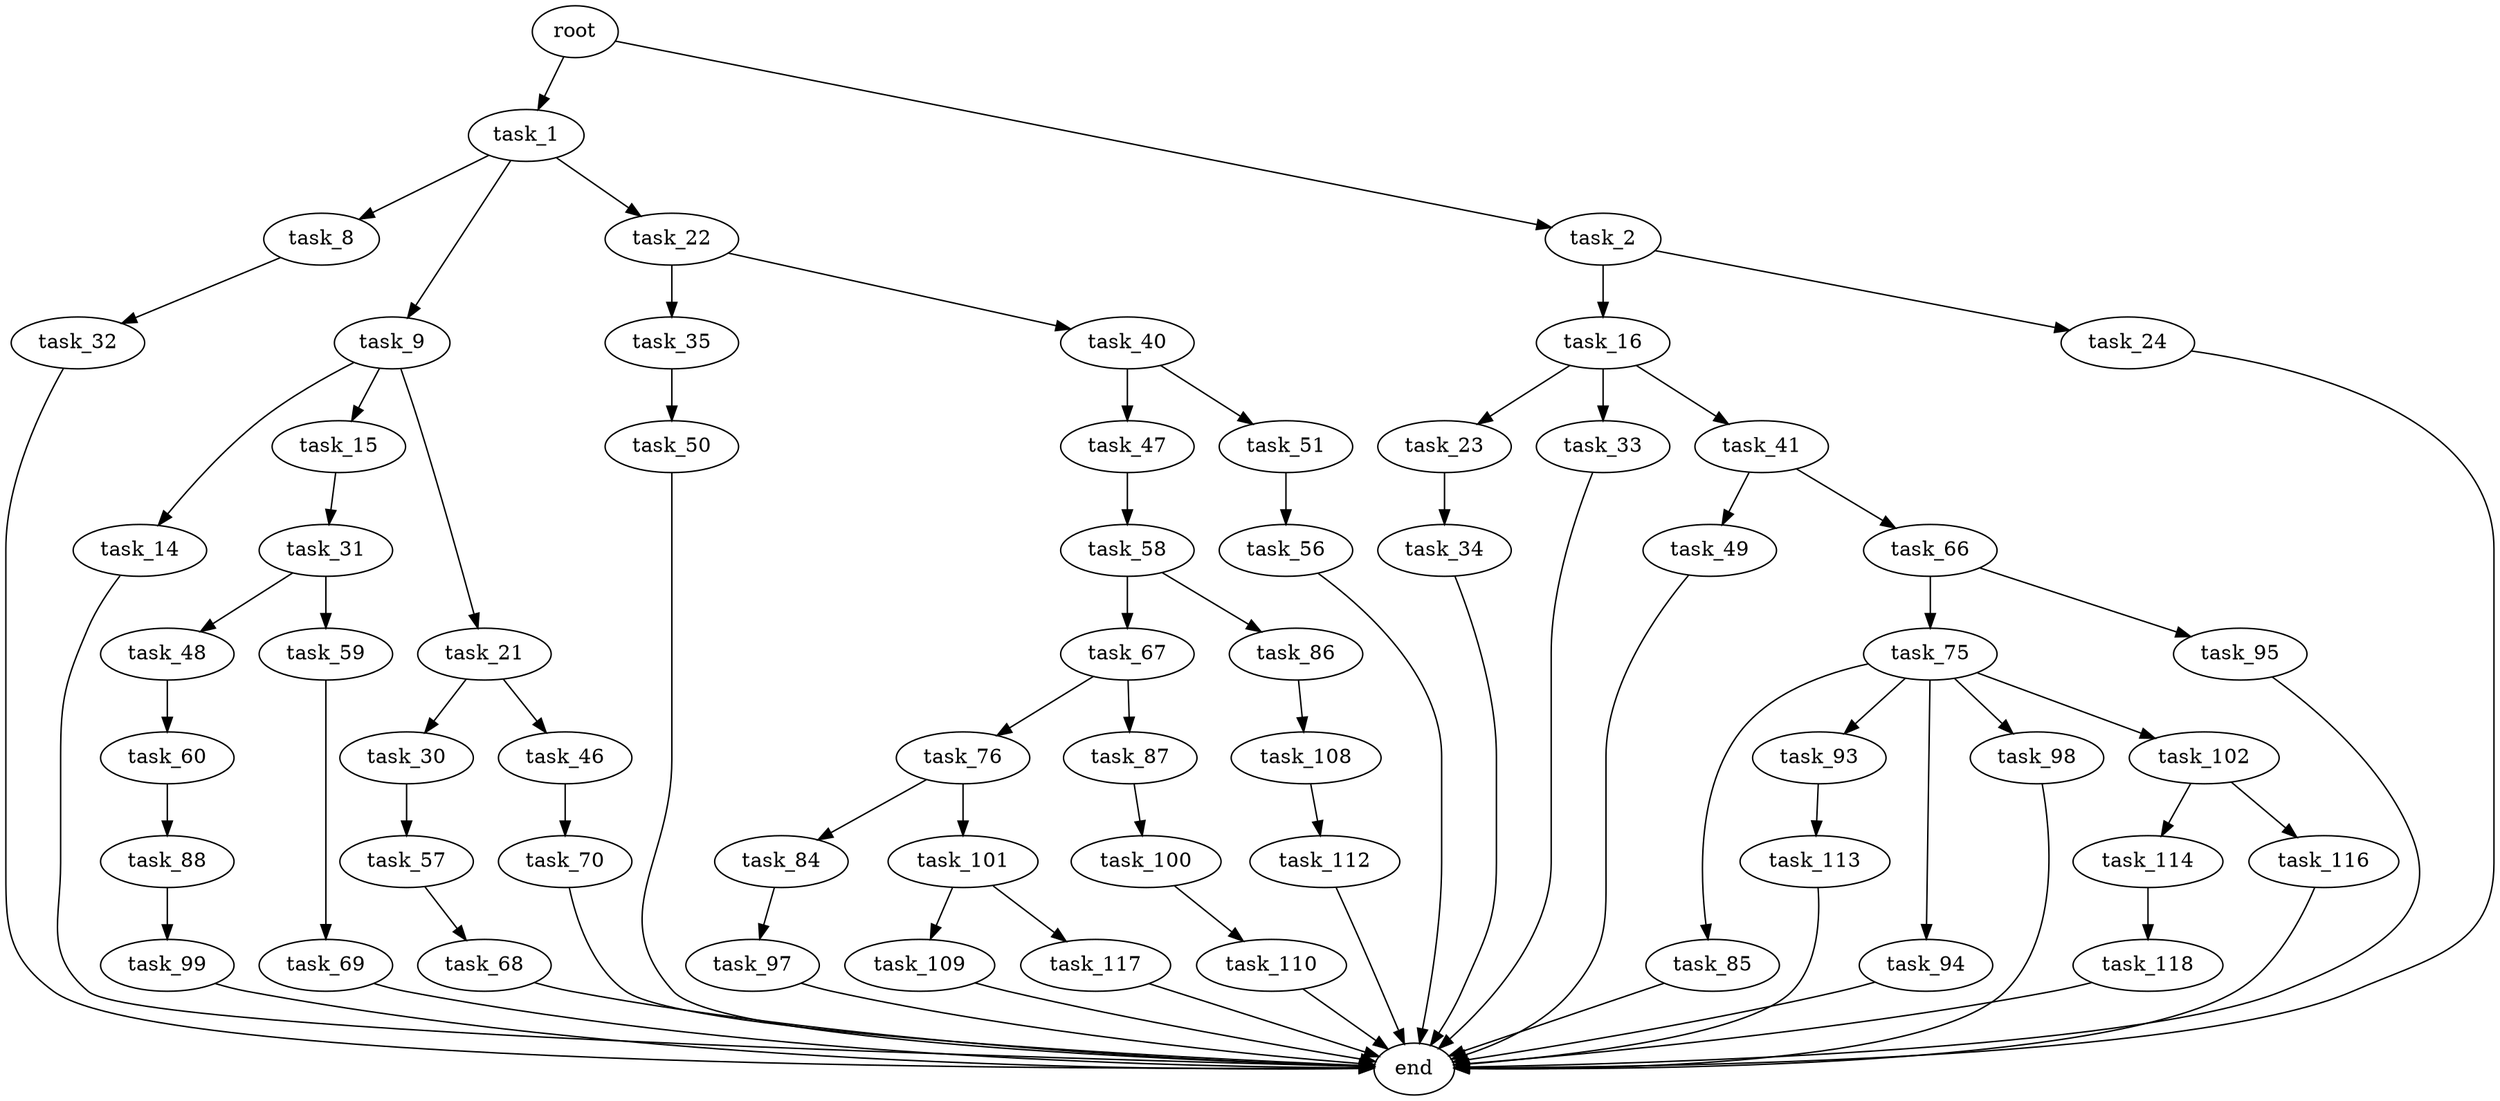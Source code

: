 digraph G {
  root [size="0.000000"];
  task_1 [size="68719476736.000000"];
  task_2 [size="4697146684.000000"];
  task_8 [size="17146121762.000000"];
  task_9 [size="41644528667.000000"];
  task_14 [size="782757789696.000000"];
  task_15 [size="231928233984.000000"];
  task_16 [size="15002282062.000000"];
  task_21 [size="1074833781266.000000"];
  task_22 [size="549755813888.000000"];
  task_23 [size="262415816958.000000"];
  task_24 [size="2505575018.000000"];
  task_30 [size="549755813888.000000"];
  task_31 [size="11935564895.000000"];
  task_32 [size="368293445632.000000"];
  task_33 [size="359513144642.000000"];
  task_34 [size="782757789696.000000"];
  task_35 [size="68719476736.000000"];
  task_40 [size="21222467537.000000"];
  task_41 [size="3248905022.000000"];
  task_46 [size="26641087053.000000"];
  task_47 [size="549755813888.000000"];
  task_48 [size="3682309379.000000"];
  task_49 [size="11614496633.000000"];
  task_50 [size="8589934592.000000"];
  task_51 [size="213395825338.000000"];
  task_56 [size="20353699910.000000"];
  task_57 [size="3016483953.000000"];
  task_58 [size="8589934592.000000"];
  task_59 [size="1641119862.000000"];
  task_60 [size="27933739258.000000"];
  task_66 [size="661517513379.000000"];
  task_67 [size="26024984482.000000"];
  task_68 [size="782757789696.000000"];
  task_69 [size="782757789696.000000"];
  task_70 [size="68719476736.000000"];
  task_75 [size="253900083438.000000"];
  task_76 [size="10622218366.000000"];
  task_84 [size="7897413816.000000"];
  task_85 [size="38263405239.000000"];
  task_86 [size="327372899035.000000"];
  task_87 [size="134217728000.000000"];
  task_88 [size="549755813888.000000"];
  task_93 [size="134217728000.000000"];
  task_94 [size="549755813888.000000"];
  task_95 [size="116169840135.000000"];
  task_97 [size="708422417638.000000"];
  task_98 [size="68719476736.000000"];
  task_99 [size="670016393880.000000"];
  task_100 [size="134217728000.000000"];
  task_101 [size="45182310691.000000"];
  task_102 [size="42136950341.000000"];
  task_108 [size="2693585572.000000"];
  task_109 [size="68719476736.000000"];
  task_110 [size="244525056587.000000"];
  task_112 [size="5573565257.000000"];
  task_113 [size="31198227214.000000"];
  task_114 [size="4692105091.000000"];
  task_116 [size="10940622334.000000"];
  task_117 [size="231928233984.000000"];
  task_118 [size="5245217153.000000"];
  end [size="0.000000"];

  root -> task_1 [size="1.000000"];
  root -> task_2 [size="1.000000"];
  task_1 -> task_8 [size="134217728.000000"];
  task_1 -> task_9 [size="134217728.000000"];
  task_1 -> task_22 [size="134217728.000000"];
  task_2 -> task_16 [size="536870912.000000"];
  task_2 -> task_24 [size="536870912.000000"];
  task_8 -> task_32 [size="301989888.000000"];
  task_9 -> task_14 [size="33554432.000000"];
  task_9 -> task_15 [size="33554432.000000"];
  task_9 -> task_21 [size="33554432.000000"];
  task_14 -> end [size="1.000000"];
  task_15 -> task_31 [size="301989888.000000"];
  task_16 -> task_23 [size="536870912.000000"];
  task_16 -> task_33 [size="536870912.000000"];
  task_16 -> task_41 [size="536870912.000000"];
  task_21 -> task_30 [size="679477248.000000"];
  task_21 -> task_46 [size="679477248.000000"];
  task_22 -> task_35 [size="536870912.000000"];
  task_22 -> task_40 [size="536870912.000000"];
  task_23 -> task_34 [size="838860800.000000"];
  task_24 -> end [size="1.000000"];
  task_30 -> task_57 [size="536870912.000000"];
  task_31 -> task_48 [size="411041792.000000"];
  task_31 -> task_59 [size="411041792.000000"];
  task_32 -> end [size="1.000000"];
  task_33 -> end [size="1.000000"];
  task_34 -> end [size="1.000000"];
  task_35 -> task_50 [size="134217728.000000"];
  task_40 -> task_47 [size="411041792.000000"];
  task_40 -> task_51 [size="411041792.000000"];
  task_41 -> task_49 [size="134217728.000000"];
  task_41 -> task_66 [size="134217728.000000"];
  task_46 -> task_70 [size="838860800.000000"];
  task_47 -> task_58 [size="536870912.000000"];
  task_48 -> task_60 [size="411041792.000000"];
  task_49 -> end [size="1.000000"];
  task_50 -> end [size="1.000000"];
  task_51 -> task_56 [size="536870912.000000"];
  task_56 -> end [size="1.000000"];
  task_57 -> task_68 [size="209715200.000000"];
  task_58 -> task_67 [size="33554432.000000"];
  task_58 -> task_86 [size="33554432.000000"];
  task_59 -> task_69 [size="33554432.000000"];
  task_60 -> task_88 [size="838860800.000000"];
  task_66 -> task_75 [size="411041792.000000"];
  task_66 -> task_95 [size="411041792.000000"];
  task_67 -> task_76 [size="536870912.000000"];
  task_67 -> task_87 [size="536870912.000000"];
  task_68 -> end [size="1.000000"];
  task_69 -> end [size="1.000000"];
  task_70 -> end [size="1.000000"];
  task_75 -> task_85 [size="209715200.000000"];
  task_75 -> task_93 [size="209715200.000000"];
  task_75 -> task_94 [size="209715200.000000"];
  task_75 -> task_98 [size="209715200.000000"];
  task_75 -> task_102 [size="209715200.000000"];
  task_76 -> task_84 [size="679477248.000000"];
  task_76 -> task_101 [size="679477248.000000"];
  task_84 -> task_97 [size="679477248.000000"];
  task_85 -> end [size="1.000000"];
  task_86 -> task_108 [size="301989888.000000"];
  task_87 -> task_100 [size="209715200.000000"];
  task_88 -> task_99 [size="536870912.000000"];
  task_93 -> task_113 [size="209715200.000000"];
  task_94 -> end [size="1.000000"];
  task_95 -> end [size="1.000000"];
  task_97 -> end [size="1.000000"];
  task_98 -> end [size="1.000000"];
  task_99 -> end [size="1.000000"];
  task_100 -> task_110 [size="209715200.000000"];
  task_101 -> task_109 [size="33554432.000000"];
  task_101 -> task_117 [size="33554432.000000"];
  task_102 -> task_114 [size="75497472.000000"];
  task_102 -> task_116 [size="75497472.000000"];
  task_108 -> task_112 [size="134217728.000000"];
  task_109 -> end [size="1.000000"];
  task_110 -> end [size="1.000000"];
  task_112 -> end [size="1.000000"];
  task_113 -> end [size="1.000000"];
  task_114 -> task_118 [size="209715200.000000"];
  task_116 -> end [size="1.000000"];
  task_117 -> end [size="1.000000"];
  task_118 -> end [size="1.000000"];
}
